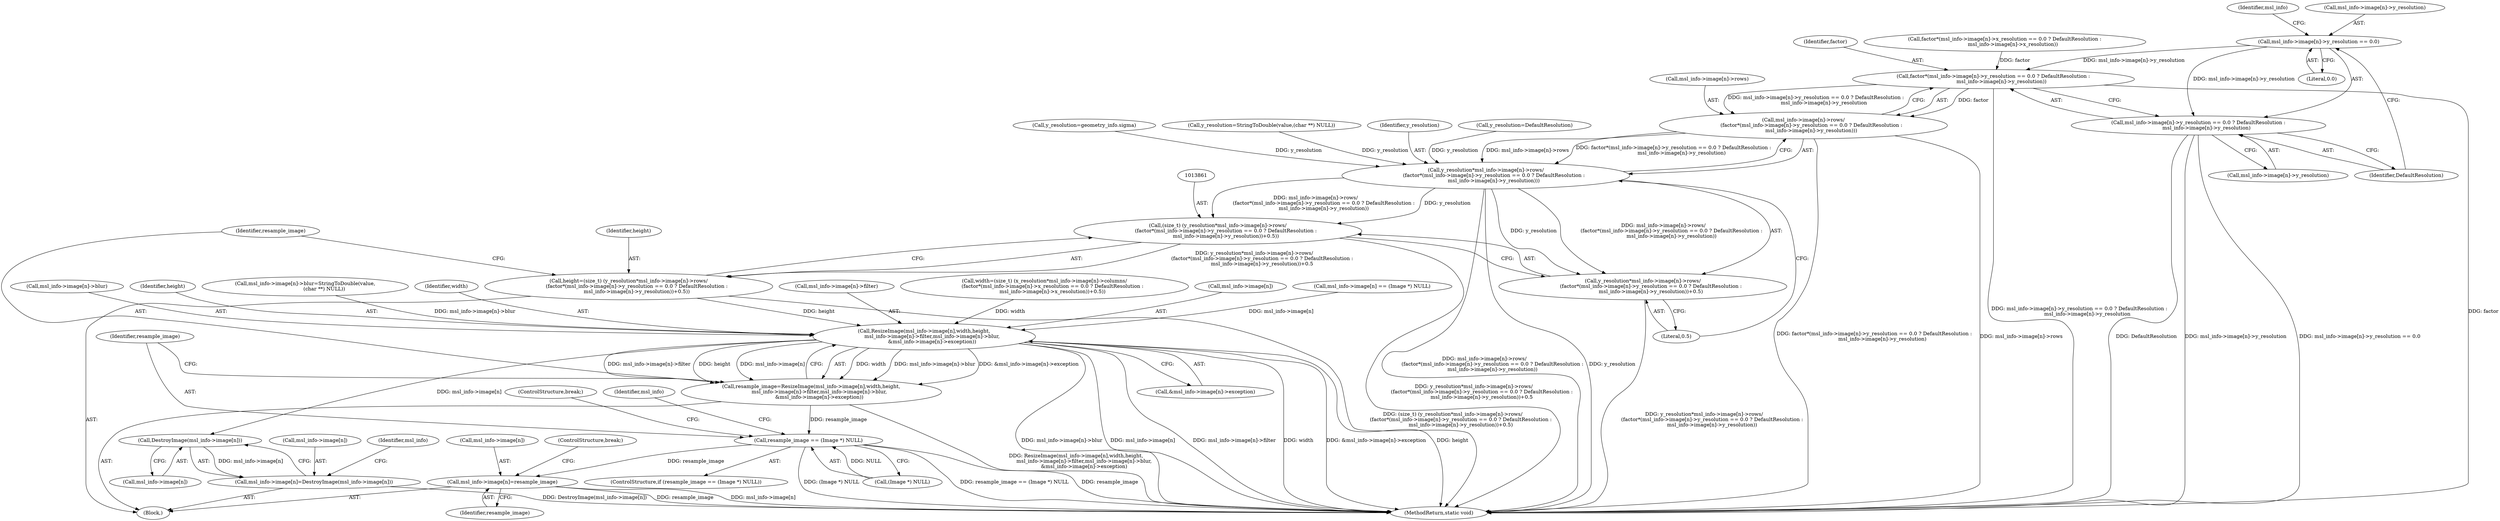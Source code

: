 digraph "0_ImageMagick_56d6e20de489113617cbbddaf41e92600a34db22@pointer" {
"1013876" [label="(Call,msl_info->image[n]->y_resolution == 0.0)"];
"1013873" [label="(Call,factor*(msl_info->image[n]->y_resolution == 0.0 ? DefaultResolution :\n          msl_info->image[n]->y_resolution))"];
"1013865" [label="(Call,msl_info->image[n]->rows/\n          (factor*(msl_info->image[n]->y_resolution == 0.0 ? DefaultResolution :\n          msl_info->image[n]->y_resolution)))"];
"1013863" [label="(Call,y_resolution*msl_info->image[n]->rows/\n          (factor*(msl_info->image[n]->y_resolution == 0.0 ? DefaultResolution :\n          msl_info->image[n]->y_resolution)))"];
"1013860" [label="(Call,(size_t) (y_resolution*msl_info->image[n]->rows/\n          (factor*(msl_info->image[n]->y_resolution == 0.0 ? DefaultResolution :\n          msl_info->image[n]->y_resolution))+0.5))"];
"1013858" [label="(Call,height=(size_t) (y_resolution*msl_info->image[n]->rows/\n          (factor*(msl_info->image[n]->y_resolution == 0.0 ? DefaultResolution :\n          msl_info->image[n]->y_resolution))+0.5))"];
"1013896" [label="(Call,ResizeImage(msl_info->image[n],width,height,\n          msl_info->image[n]->filter,msl_info->image[n]->blur,\n          &msl_info->image[n]->exception))"];
"1013894" [label="(Call,resample_image=ResizeImage(msl_info->image[n],width,height,\n          msl_info->image[n]->filter,msl_info->image[n]->blur,\n          &msl_info->image[n]->exception))"];
"1013927" [label="(Call,resample_image == (Image *) NULL)"];
"1013945" [label="(Call,msl_info->image[n]=resample_image)"];
"1013939" [label="(Call,DestroyImage(msl_info->image[n]))"];
"1013933" [label="(Call,msl_info->image[n]=DestroyImage(msl_info->image[n]))"];
"1013862" [label="(Call,y_resolution*msl_info->image[n]->rows/\n          (factor*(msl_info->image[n]->y_resolution == 0.0 ? DefaultResolution :\n          msl_info->image[n]->y_resolution))+0.5)"];
"1013875" [label="(Call,msl_info->image[n]->y_resolution == 0.0 ? DefaultResolution :\n          msl_info->image[n]->y_resolution)"];
"1013628" [label="(Call,y_resolution=DefaultResolution)"];
"1013685" [label="(Call,msl_info->image[n]->blur=StringToDouble(value,\n                        (char **) NULL))"];
"1013739" [label="(Call,y_resolution=geometry_info.sigma)"];
"1013918" [label="(Call,&msl_info->image[n]->exception)"];
"1013875" [label="(Call,msl_info->image[n]->y_resolution == 0.0 ? DefaultResolution :\n          msl_info->image[n]->y_resolution)"];
"1013873" [label="(Call,factor*(msl_info->image[n]->y_resolution == 0.0 ? DefaultResolution :\n          msl_info->image[n]->y_resolution))"];
"1013874" [label="(Identifier,factor)"];
"1013902" [label="(Identifier,width)"];
"1013945" [label="(Call,msl_info->image[n]=resample_image)"];
"1013803" [label="(Block,)"];
"1013886" [label="(Call,msl_info->image[n]->y_resolution)"];
"1013893" [label="(Literal,0.5)"];
"1013837" [label="(Call,factor*(msl_info->image[n]->x_resolution == 0.0 ? DefaultResolution :\n          msl_info->image[n]->x_resolution))"];
"1013783" [label="(Call,y_resolution=StringToDouble(value,(char **) NULL))"];
"1013885" [label="(Identifier,DefaultResolution)"];
"1013936" [label="(Identifier,msl_info)"];
"1013946" [label="(Call,msl_info->image[n])"];
"1013859" [label="(Identifier,height)"];
"1013932" [label="(ControlStructure,break;)"];
"1013934" [label="(Call,msl_info->image[n])"];
"1013948" [label="(Identifier,msl_info)"];
"1013929" [label="(Call,(Image *) NULL)"];
"1013926" [label="(ControlStructure,if (resample_image == (Image *) NULL))"];
"1013904" [label="(Call,msl_info->image[n]->filter)"];
"1013822" [label="(Call,width=(size_t) (x_resolution*msl_info->image[n]->columns/\n          (factor*(msl_info->image[n]->x_resolution == 0.0 ? DefaultResolution :\n          msl_info->image[n]->x_resolution))+0.5))"];
"1013860" [label="(Call,(size_t) (y_resolution*msl_info->image[n]->rows/\n          (factor*(msl_info->image[n]->y_resolution == 0.0 ? DefaultResolution :\n          msl_info->image[n]->y_resolution))+0.5))"];
"1013889" [label="(Identifier,msl_info)"];
"1013952" [label="(ControlStructure,break;)"];
"1013895" [label="(Identifier,resample_image)"];
"1013862" [label="(Call,y_resolution*msl_info->image[n]->rows/\n          (factor*(msl_info->image[n]->y_resolution == 0.0 ? DefaultResolution :\n          msl_info->image[n]->y_resolution))+0.5)"];
"1013876" [label="(Call,msl_info->image[n]->y_resolution == 0.0)"];
"1013896" [label="(Call,ResizeImage(msl_info->image[n],width,height,\n          msl_info->image[n]->filter,msl_info->image[n]->blur,\n          &msl_info->image[n]->exception))"];
"1013933" [label="(Call,msl_info->image[n]=DestroyImage(msl_info->image[n]))"];
"1013864" [label="(Identifier,y_resolution)"];
"1013897" [label="(Call,msl_info->image[n])"];
"1013866" [label="(Call,msl_info->image[n]->rows)"];
"1013877" [label="(Call,msl_info->image[n]->y_resolution)"];
"1013951" [label="(Identifier,resample_image)"];
"1013863" [label="(Call,y_resolution*msl_info->image[n]->rows/\n          (factor*(msl_info->image[n]->y_resolution == 0.0 ? DefaultResolution :\n          msl_info->image[n]->y_resolution)))"];
"1013928" [label="(Identifier,resample_image)"];
"1013940" [label="(Call,msl_info->image[n])"];
"1019610" [label="(MethodReturn,static void)"];
"1013601" [label="(Call,msl_info->image[n] == (Image *) NULL)"];
"1013927" [label="(Call,resample_image == (Image *) NULL)"];
"1013894" [label="(Call,resample_image=ResizeImage(msl_info->image[n],width,height,\n          msl_info->image[n]->filter,msl_info->image[n]->blur,\n          &msl_info->image[n]->exception))"];
"1013939" [label="(Call,DestroyImage(msl_info->image[n]))"];
"1013858" [label="(Call,height=(size_t) (y_resolution*msl_info->image[n]->rows/\n          (factor*(msl_info->image[n]->y_resolution == 0.0 ? DefaultResolution :\n          msl_info->image[n]->y_resolution))+0.5))"];
"1013911" [label="(Call,msl_info->image[n]->blur)"];
"1013903" [label="(Identifier,height)"];
"1013865" [label="(Call,msl_info->image[n]->rows/\n          (factor*(msl_info->image[n]->y_resolution == 0.0 ? DefaultResolution :\n          msl_info->image[n]->y_resolution)))"];
"1013884" [label="(Literal,0.0)"];
"1013876" -> "1013875"  [label="AST: "];
"1013876" -> "1013884"  [label="CFG: "];
"1013877" -> "1013876"  [label="AST: "];
"1013884" -> "1013876"  [label="AST: "];
"1013885" -> "1013876"  [label="CFG: "];
"1013889" -> "1013876"  [label="CFG: "];
"1013876" -> "1013873"  [label="DDG: msl_info->image[n]->y_resolution"];
"1013876" -> "1013875"  [label="DDG: msl_info->image[n]->y_resolution"];
"1013873" -> "1013865"  [label="AST: "];
"1013873" -> "1013875"  [label="CFG: "];
"1013874" -> "1013873"  [label="AST: "];
"1013875" -> "1013873"  [label="AST: "];
"1013865" -> "1013873"  [label="CFG: "];
"1013873" -> "1019610"  [label="DDG: msl_info->image[n]->y_resolution == 0.0 ? DefaultResolution :\n          msl_info->image[n]->y_resolution"];
"1013873" -> "1019610"  [label="DDG: factor"];
"1013873" -> "1013865"  [label="DDG: factor"];
"1013873" -> "1013865"  [label="DDG: msl_info->image[n]->y_resolution == 0.0 ? DefaultResolution :\n          msl_info->image[n]->y_resolution"];
"1013837" -> "1013873"  [label="DDG: factor"];
"1013865" -> "1013863"  [label="AST: "];
"1013866" -> "1013865"  [label="AST: "];
"1013863" -> "1013865"  [label="CFG: "];
"1013865" -> "1019610"  [label="DDG: factor*(msl_info->image[n]->y_resolution == 0.0 ? DefaultResolution :\n          msl_info->image[n]->y_resolution)"];
"1013865" -> "1019610"  [label="DDG: msl_info->image[n]->rows"];
"1013865" -> "1013863"  [label="DDG: msl_info->image[n]->rows"];
"1013865" -> "1013863"  [label="DDG: factor*(msl_info->image[n]->y_resolution == 0.0 ? DefaultResolution :\n          msl_info->image[n]->y_resolution)"];
"1013863" -> "1013862"  [label="AST: "];
"1013864" -> "1013863"  [label="AST: "];
"1013893" -> "1013863"  [label="CFG: "];
"1013863" -> "1019610"  [label="DDG: msl_info->image[n]->rows/\n          (factor*(msl_info->image[n]->y_resolution == 0.0 ? DefaultResolution :\n          msl_info->image[n]->y_resolution))"];
"1013863" -> "1019610"  [label="DDG: y_resolution"];
"1013863" -> "1013860"  [label="DDG: y_resolution"];
"1013863" -> "1013860"  [label="DDG: msl_info->image[n]->rows/\n          (factor*(msl_info->image[n]->y_resolution == 0.0 ? DefaultResolution :\n          msl_info->image[n]->y_resolution))"];
"1013863" -> "1013862"  [label="DDG: y_resolution"];
"1013863" -> "1013862"  [label="DDG: msl_info->image[n]->rows/\n          (factor*(msl_info->image[n]->y_resolution == 0.0 ? DefaultResolution :\n          msl_info->image[n]->y_resolution))"];
"1013739" -> "1013863"  [label="DDG: y_resolution"];
"1013783" -> "1013863"  [label="DDG: y_resolution"];
"1013628" -> "1013863"  [label="DDG: y_resolution"];
"1013860" -> "1013858"  [label="AST: "];
"1013860" -> "1013862"  [label="CFG: "];
"1013861" -> "1013860"  [label="AST: "];
"1013862" -> "1013860"  [label="AST: "];
"1013858" -> "1013860"  [label="CFG: "];
"1013860" -> "1019610"  [label="DDG: y_resolution*msl_info->image[n]->rows/\n          (factor*(msl_info->image[n]->y_resolution == 0.0 ? DefaultResolution :\n          msl_info->image[n]->y_resolution))+0.5"];
"1013860" -> "1013858"  [label="DDG: y_resolution*msl_info->image[n]->rows/\n          (factor*(msl_info->image[n]->y_resolution == 0.0 ? DefaultResolution :\n          msl_info->image[n]->y_resolution))+0.5"];
"1013858" -> "1013803"  [label="AST: "];
"1013859" -> "1013858"  [label="AST: "];
"1013895" -> "1013858"  [label="CFG: "];
"1013858" -> "1019610"  [label="DDG: (size_t) (y_resolution*msl_info->image[n]->rows/\n          (factor*(msl_info->image[n]->y_resolution == 0.0 ? DefaultResolution :\n          msl_info->image[n]->y_resolution))+0.5)"];
"1013858" -> "1013896"  [label="DDG: height"];
"1013896" -> "1013894"  [label="AST: "];
"1013896" -> "1013918"  [label="CFG: "];
"1013897" -> "1013896"  [label="AST: "];
"1013902" -> "1013896"  [label="AST: "];
"1013903" -> "1013896"  [label="AST: "];
"1013904" -> "1013896"  [label="AST: "];
"1013911" -> "1013896"  [label="AST: "];
"1013918" -> "1013896"  [label="AST: "];
"1013894" -> "1013896"  [label="CFG: "];
"1013896" -> "1019610"  [label="DDG: msl_info->image[n]->filter"];
"1013896" -> "1019610"  [label="DDG: width"];
"1013896" -> "1019610"  [label="DDG: &msl_info->image[n]->exception"];
"1013896" -> "1019610"  [label="DDG: height"];
"1013896" -> "1019610"  [label="DDG: msl_info->image[n]->blur"];
"1013896" -> "1019610"  [label="DDG: msl_info->image[n]"];
"1013896" -> "1013894"  [label="DDG: width"];
"1013896" -> "1013894"  [label="DDG: msl_info->image[n]->blur"];
"1013896" -> "1013894"  [label="DDG: &msl_info->image[n]->exception"];
"1013896" -> "1013894"  [label="DDG: msl_info->image[n]->filter"];
"1013896" -> "1013894"  [label="DDG: height"];
"1013896" -> "1013894"  [label="DDG: msl_info->image[n]"];
"1013601" -> "1013896"  [label="DDG: msl_info->image[n]"];
"1013822" -> "1013896"  [label="DDG: width"];
"1013685" -> "1013896"  [label="DDG: msl_info->image[n]->blur"];
"1013896" -> "1013939"  [label="DDG: msl_info->image[n]"];
"1013894" -> "1013803"  [label="AST: "];
"1013895" -> "1013894"  [label="AST: "];
"1013928" -> "1013894"  [label="CFG: "];
"1013894" -> "1019610"  [label="DDG: ResizeImage(msl_info->image[n],width,height,\n          msl_info->image[n]->filter,msl_info->image[n]->blur,\n          &msl_info->image[n]->exception)"];
"1013894" -> "1013927"  [label="DDG: resample_image"];
"1013927" -> "1013926"  [label="AST: "];
"1013927" -> "1013929"  [label="CFG: "];
"1013928" -> "1013927"  [label="AST: "];
"1013929" -> "1013927"  [label="AST: "];
"1013932" -> "1013927"  [label="CFG: "];
"1013936" -> "1013927"  [label="CFG: "];
"1013927" -> "1019610"  [label="DDG: (Image *) NULL"];
"1013927" -> "1019610"  [label="DDG: resample_image == (Image *) NULL"];
"1013927" -> "1019610"  [label="DDG: resample_image"];
"1013929" -> "1013927"  [label="DDG: NULL"];
"1013927" -> "1013945"  [label="DDG: resample_image"];
"1013945" -> "1013803"  [label="AST: "];
"1013945" -> "1013951"  [label="CFG: "];
"1013946" -> "1013945"  [label="AST: "];
"1013951" -> "1013945"  [label="AST: "];
"1013952" -> "1013945"  [label="CFG: "];
"1013945" -> "1019610"  [label="DDG: msl_info->image[n]"];
"1013945" -> "1019610"  [label="DDG: resample_image"];
"1013939" -> "1013933"  [label="AST: "];
"1013939" -> "1013940"  [label="CFG: "];
"1013940" -> "1013939"  [label="AST: "];
"1013933" -> "1013939"  [label="CFG: "];
"1013939" -> "1013933"  [label="DDG: msl_info->image[n]"];
"1013933" -> "1013803"  [label="AST: "];
"1013934" -> "1013933"  [label="AST: "];
"1013948" -> "1013933"  [label="CFG: "];
"1013933" -> "1019610"  [label="DDG: DestroyImage(msl_info->image[n])"];
"1013862" -> "1013893"  [label="CFG: "];
"1013893" -> "1013862"  [label="AST: "];
"1013862" -> "1019610"  [label="DDG: y_resolution*msl_info->image[n]->rows/\n          (factor*(msl_info->image[n]->y_resolution == 0.0 ? DefaultResolution :\n          msl_info->image[n]->y_resolution))"];
"1013875" -> "1013885"  [label="CFG: "];
"1013875" -> "1013886"  [label="CFG: "];
"1013885" -> "1013875"  [label="AST: "];
"1013886" -> "1013875"  [label="AST: "];
"1013875" -> "1019610"  [label="DDG: DefaultResolution"];
"1013875" -> "1019610"  [label="DDG: msl_info->image[n]->y_resolution"];
"1013875" -> "1019610"  [label="DDG: msl_info->image[n]->y_resolution == 0.0"];
}
